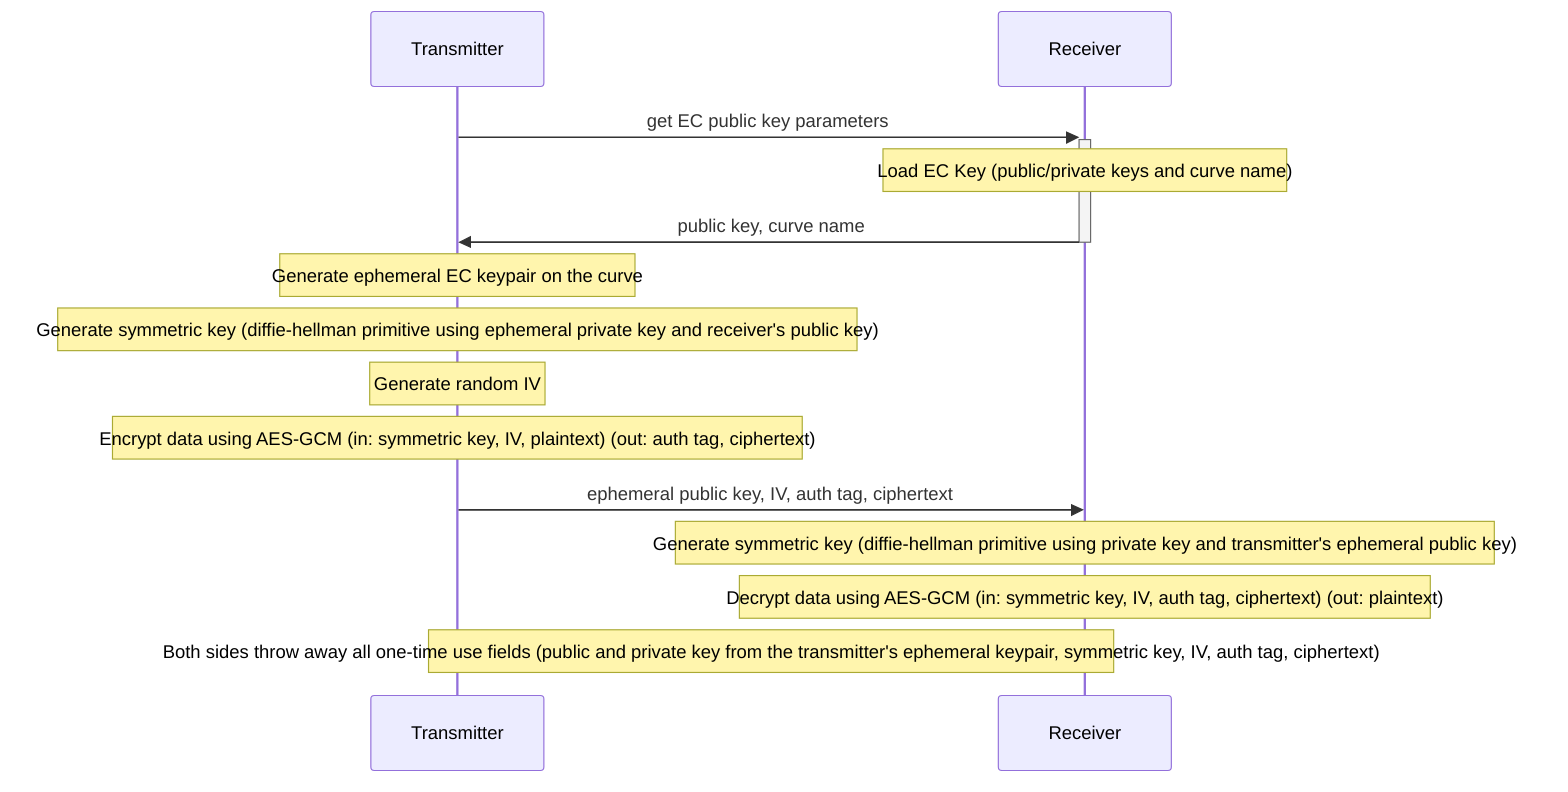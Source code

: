 %% compile: mermaid.js -c ecies_flow.cfg ecies_flow.mmd

sequenceDiagram
    participant Transmitter
    participant Receiver
    Transmitter ->>+ Receiver: get EC public key parameters
    Note over Receiver: Load EC Key (public/private keys and curve name)
    Receiver ->>- Transmitter: public key, curve name
    Note over Transmitter: Generate ephemeral EC keypair on the curve
    Note over Transmitter: Generate symmetric key (diffie-hellman primitive using ephemeral private key and receiver's public key)
    Note over Transmitter: Generate random IV
    Note over Transmitter: Encrypt data using AES-GCM (in: symmetric key, IV, plaintext) (out: auth tag, ciphertext)
    Transmitter ->> Receiver: ephemeral public key, IV, auth tag, ciphertext
    Note over Receiver: Generate symmetric key (diffie-hellman primitive using private key and transmitter's ephemeral public key)
    Note over Receiver: Decrypt data using AES-GCM (in: symmetric key, IV, auth tag, ciphertext) (out: plaintext)
    Note over Transmitter, Receiver: Both sides throw away all one-time use fields (public and private key from the transmitter's ephemeral keypair, symmetric key, IV, auth tag, ciphertext)